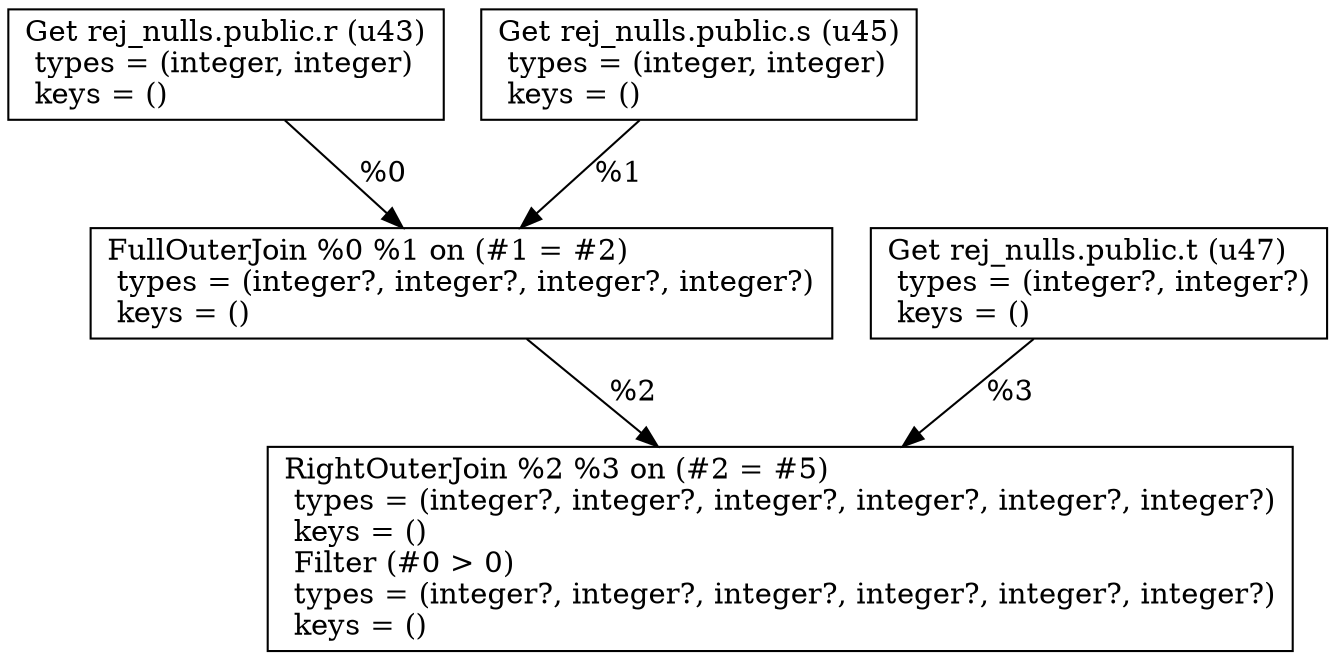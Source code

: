 digraph G {
    node0 [shape = record, label=" Get rej_nulls.public.r (u43)\l  types = (integer, integer)\l  keys = ()\l"]
    node1 [shape = record, label=" Get rej_nulls.public.s (u45)\l  types = (integer, integer)\l  keys = ()\l"]
    node2 [shape = record, label=" FullOuterJoin %0 %1 on (#1 = #2)\l  types = (integer?, integer?, integer?, integer?)\l  keys = ()\l"]
    node3 [shape = record, label=" Get rej_nulls.public.t (u47)\l  types = (integer?, integer?)\l  keys = ()\l"]
    node4 [shape = record, label=" RightOuterJoin %2 %3 on (#2 = #5)\l  types = (integer?, integer?, integer?, integer?, integer?, integer?)\l  keys = ()\l Filter (#0 \> 0)\l  types = (integer?, integer?, integer?, integer?, integer?, integer?)\l  keys = ()\l"]
    node1 -> node2 [label = "%1\l"]
    node2 -> node4 [label = "%2\l"]
    node0 -> node2 [label = "%0\l"]
    node3 -> node4 [label = "%3\l"]
}
